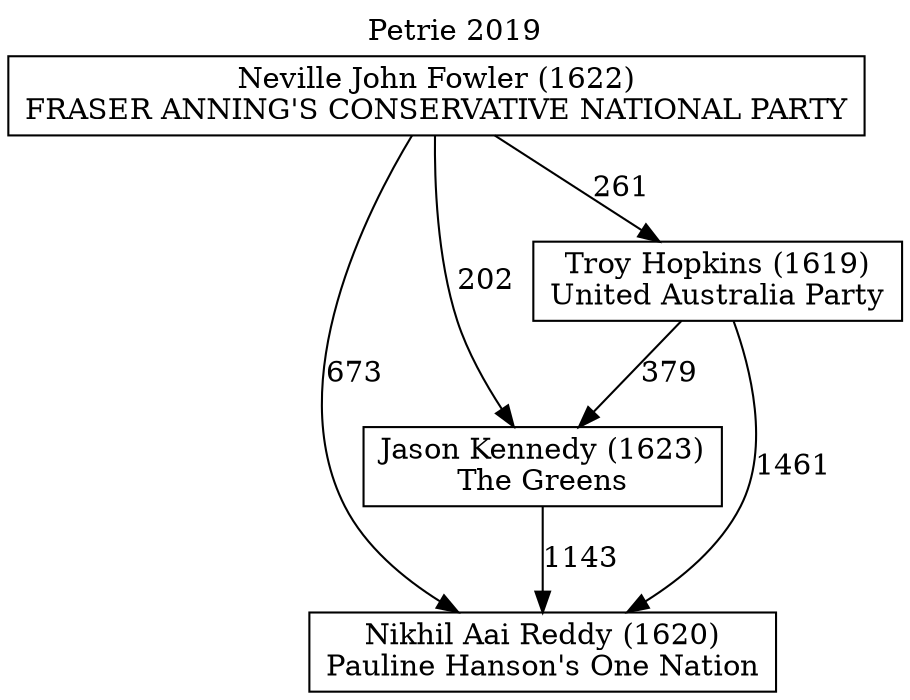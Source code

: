 // House preference flow
digraph "Nikhil Aai Reddy (1620)_Petrie_2019" {
	graph [label="Petrie 2019" labelloc=t mclimit=10]
	node [shape=box]
	"Nikhil Aai Reddy (1620)" [label="Nikhil Aai Reddy (1620)
Pauline Hanson's One Nation"]
	"Jason Kennedy (1623)" [label="Jason Kennedy (1623)
The Greens"]
	"Troy Hopkins (1619)" [label="Troy Hopkins (1619)
United Australia Party"]
	"Neville John Fowler (1622)" [label="Neville John Fowler (1622)
FRASER ANNING'S CONSERVATIVE NATIONAL PARTY"]
	"Jason Kennedy (1623)" -> "Nikhil Aai Reddy (1620)" [label=1143]
	"Troy Hopkins (1619)" -> "Jason Kennedy (1623)" [label=379]
	"Neville John Fowler (1622)" -> "Troy Hopkins (1619)" [label=261]
	"Troy Hopkins (1619)" -> "Nikhil Aai Reddy (1620)" [label=1461]
	"Neville John Fowler (1622)" -> "Nikhil Aai Reddy (1620)" [label=673]
	"Neville John Fowler (1622)" -> "Jason Kennedy (1623)" [label=202]
}
